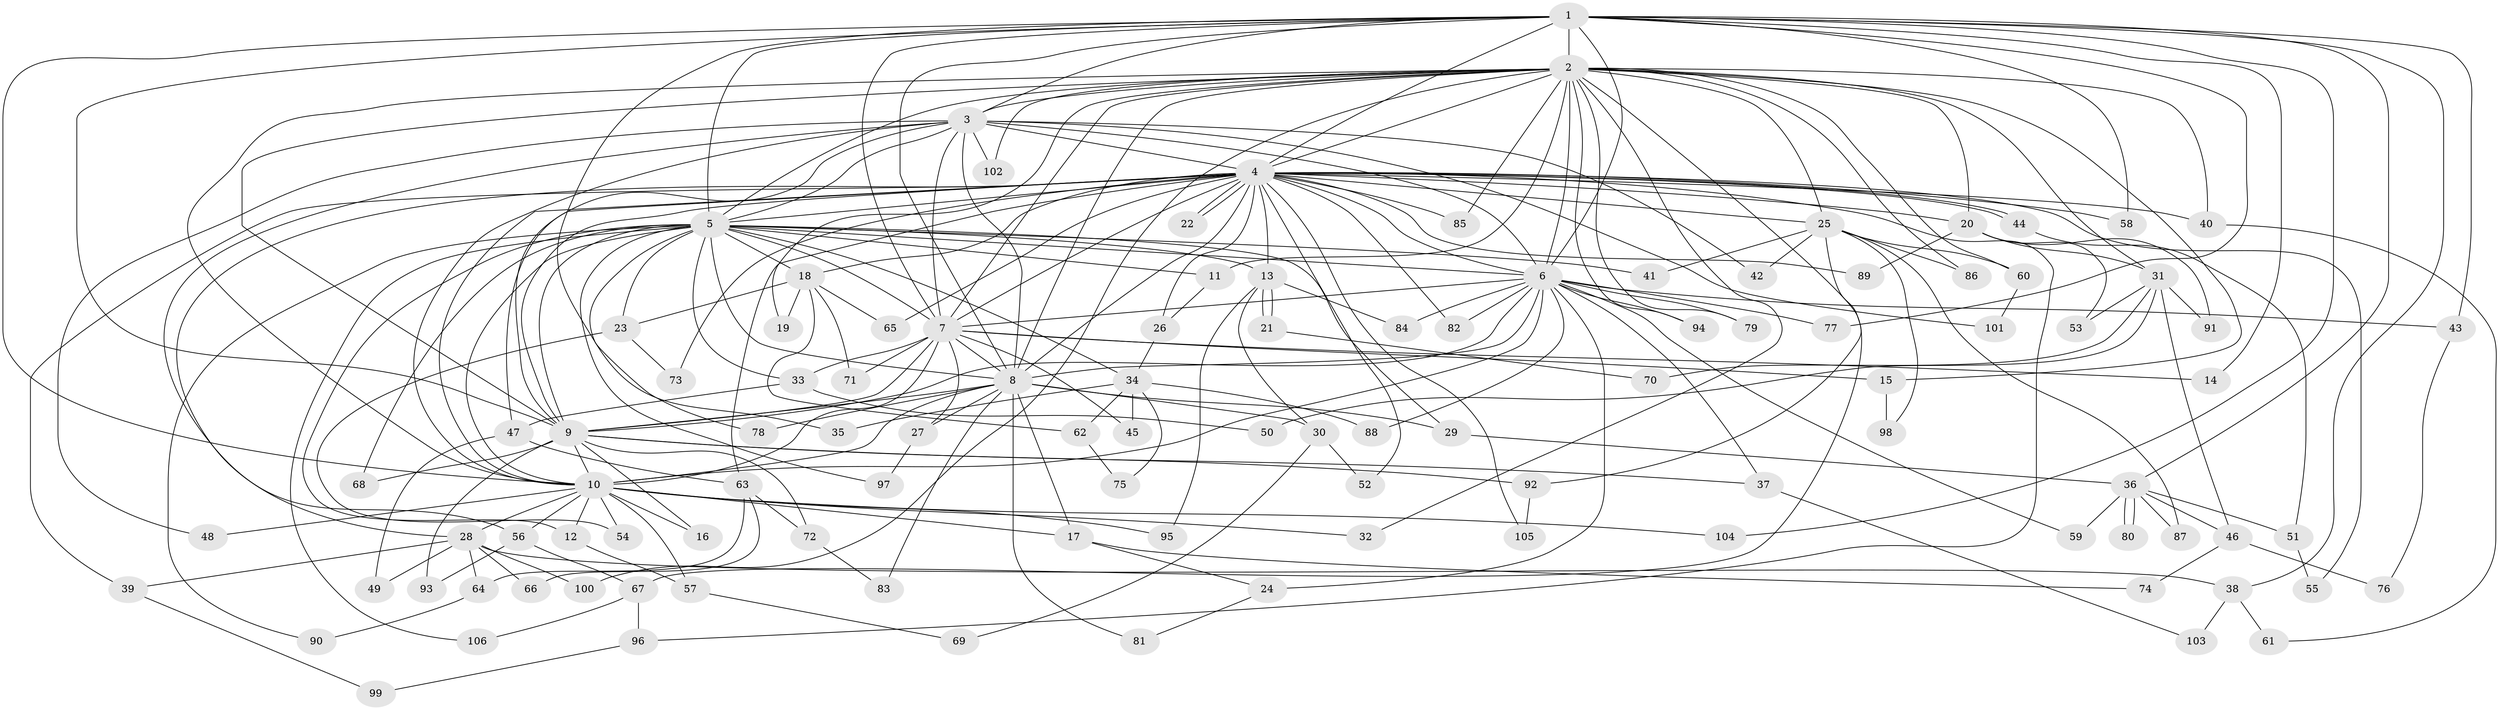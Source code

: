 // coarse degree distribution, {15: 0.02531645569620253, 23: 0.012658227848101266, 14: 0.012658227848101266, 37: 0.012658227848101266, 21: 0.012658227848101266, 17: 0.012658227848101266, 13: 0.012658227848101266, 18: 0.012658227848101266, 3: 0.189873417721519, 7: 0.02531645569620253, 2: 0.46835443037974683, 5: 0.0379746835443038, 4: 0.11392405063291139, 9: 0.012658227848101266, 8: 0.012658227848101266, 6: 0.02531645569620253}
// Generated by graph-tools (version 1.1) at 2025/23/03/03/25 07:23:37]
// undirected, 106 vertices, 237 edges
graph export_dot {
graph [start="1"]
  node [color=gray90,style=filled];
  1;
  2;
  3;
  4;
  5;
  6;
  7;
  8;
  9;
  10;
  11;
  12;
  13;
  14;
  15;
  16;
  17;
  18;
  19;
  20;
  21;
  22;
  23;
  24;
  25;
  26;
  27;
  28;
  29;
  30;
  31;
  32;
  33;
  34;
  35;
  36;
  37;
  38;
  39;
  40;
  41;
  42;
  43;
  44;
  45;
  46;
  47;
  48;
  49;
  50;
  51;
  52;
  53;
  54;
  55;
  56;
  57;
  58;
  59;
  60;
  61;
  62;
  63;
  64;
  65;
  66;
  67;
  68;
  69;
  70;
  71;
  72;
  73;
  74;
  75;
  76;
  77;
  78;
  79;
  80;
  81;
  82;
  83;
  84;
  85;
  86;
  87;
  88;
  89;
  90;
  91;
  92;
  93;
  94;
  95;
  96;
  97;
  98;
  99;
  100;
  101;
  102;
  103;
  104;
  105;
  106;
  1 -- 2;
  1 -- 3;
  1 -- 4;
  1 -- 5;
  1 -- 6;
  1 -- 7;
  1 -- 8;
  1 -- 9;
  1 -- 10;
  1 -- 14;
  1 -- 35;
  1 -- 36;
  1 -- 38;
  1 -- 43;
  1 -- 58;
  1 -- 77;
  1 -- 104;
  2 -- 3;
  2 -- 4;
  2 -- 5;
  2 -- 6;
  2 -- 7;
  2 -- 8;
  2 -- 9;
  2 -- 10;
  2 -- 11;
  2 -- 15;
  2 -- 19;
  2 -- 20;
  2 -- 25;
  2 -- 31;
  2 -- 32;
  2 -- 40;
  2 -- 60;
  2 -- 67;
  2 -- 79;
  2 -- 85;
  2 -- 86;
  2 -- 94;
  2 -- 100;
  2 -- 102;
  3 -- 4;
  3 -- 5;
  3 -- 6;
  3 -- 7;
  3 -- 8;
  3 -- 9;
  3 -- 10;
  3 -- 42;
  3 -- 48;
  3 -- 56;
  3 -- 101;
  3 -- 102;
  4 -- 5;
  4 -- 6;
  4 -- 7;
  4 -- 8;
  4 -- 9;
  4 -- 10;
  4 -- 13;
  4 -- 18;
  4 -- 20;
  4 -- 22;
  4 -- 22;
  4 -- 25;
  4 -- 26;
  4 -- 28;
  4 -- 39;
  4 -- 40;
  4 -- 44;
  4 -- 44;
  4 -- 47;
  4 -- 52;
  4 -- 55;
  4 -- 58;
  4 -- 63;
  4 -- 65;
  4 -- 73;
  4 -- 82;
  4 -- 85;
  4 -- 89;
  4 -- 96;
  4 -- 105;
  5 -- 6;
  5 -- 7;
  5 -- 8;
  5 -- 9;
  5 -- 10;
  5 -- 11;
  5 -- 12;
  5 -- 13;
  5 -- 18;
  5 -- 23;
  5 -- 29;
  5 -- 33;
  5 -- 34;
  5 -- 41;
  5 -- 68;
  5 -- 78;
  5 -- 90;
  5 -- 97;
  5 -- 106;
  6 -- 7;
  6 -- 8;
  6 -- 9;
  6 -- 10;
  6 -- 24;
  6 -- 37;
  6 -- 43;
  6 -- 59;
  6 -- 77;
  6 -- 79;
  6 -- 82;
  6 -- 84;
  6 -- 88;
  6 -- 94;
  7 -- 8;
  7 -- 9;
  7 -- 10;
  7 -- 14;
  7 -- 15;
  7 -- 27;
  7 -- 33;
  7 -- 45;
  7 -- 71;
  8 -- 9;
  8 -- 10;
  8 -- 17;
  8 -- 27;
  8 -- 29;
  8 -- 30;
  8 -- 78;
  8 -- 81;
  8 -- 83;
  9 -- 10;
  9 -- 16;
  9 -- 37;
  9 -- 68;
  9 -- 72;
  9 -- 92;
  9 -- 93;
  10 -- 12;
  10 -- 16;
  10 -- 17;
  10 -- 28;
  10 -- 32;
  10 -- 48;
  10 -- 54;
  10 -- 56;
  10 -- 57;
  10 -- 95;
  10 -- 104;
  11 -- 26;
  12 -- 57;
  13 -- 21;
  13 -- 21;
  13 -- 30;
  13 -- 84;
  13 -- 95;
  15 -- 98;
  17 -- 24;
  17 -- 74;
  18 -- 19;
  18 -- 23;
  18 -- 62;
  18 -- 65;
  18 -- 71;
  20 -- 31;
  20 -- 53;
  20 -- 89;
  20 -- 91;
  21 -- 70;
  23 -- 54;
  23 -- 73;
  24 -- 81;
  25 -- 41;
  25 -- 42;
  25 -- 60;
  25 -- 86;
  25 -- 87;
  25 -- 92;
  25 -- 98;
  26 -- 34;
  27 -- 97;
  28 -- 38;
  28 -- 39;
  28 -- 49;
  28 -- 64;
  28 -- 66;
  28 -- 100;
  29 -- 36;
  30 -- 52;
  30 -- 69;
  31 -- 46;
  31 -- 50;
  31 -- 53;
  31 -- 70;
  31 -- 91;
  33 -- 47;
  33 -- 50;
  34 -- 35;
  34 -- 45;
  34 -- 62;
  34 -- 75;
  34 -- 88;
  36 -- 46;
  36 -- 51;
  36 -- 59;
  36 -- 80;
  36 -- 80;
  36 -- 87;
  37 -- 103;
  38 -- 61;
  38 -- 103;
  39 -- 99;
  40 -- 61;
  43 -- 76;
  44 -- 51;
  46 -- 74;
  46 -- 76;
  47 -- 49;
  47 -- 63;
  51 -- 55;
  56 -- 67;
  56 -- 93;
  57 -- 69;
  60 -- 101;
  62 -- 75;
  63 -- 64;
  63 -- 66;
  63 -- 72;
  64 -- 90;
  67 -- 96;
  67 -- 106;
  72 -- 83;
  92 -- 105;
  96 -- 99;
}
